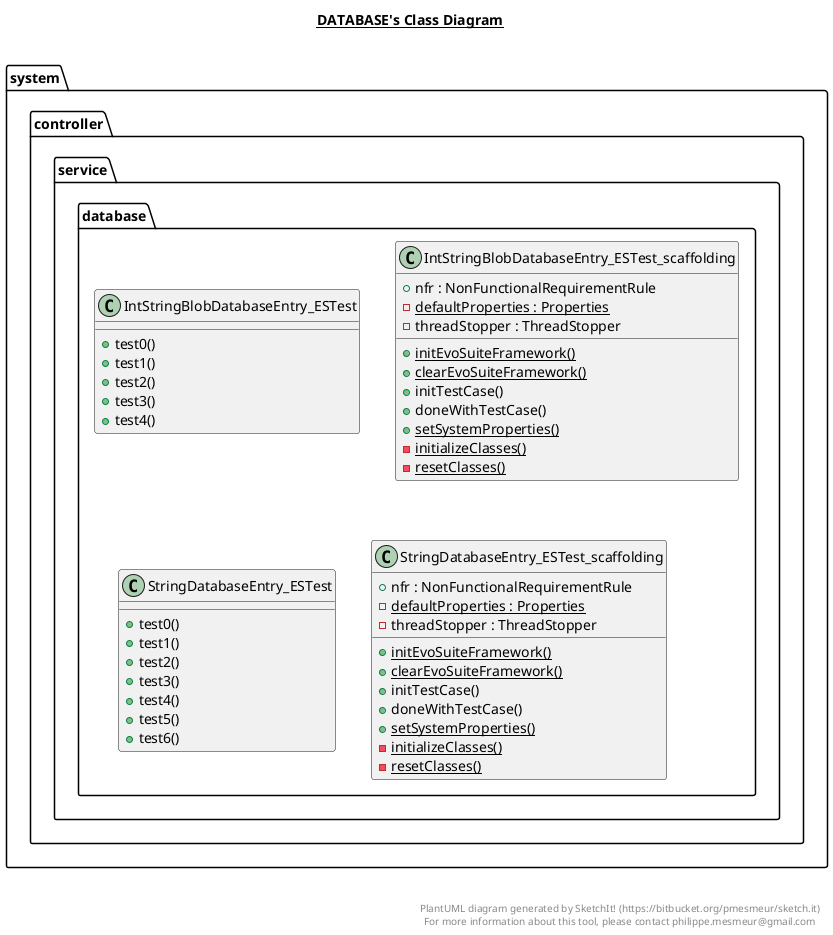 @startuml

title __DATABASE's Class Diagram__\n

  package system.controller {
    package system.controller.service {
      package system.controller.service.database {
        class IntStringBlobDatabaseEntry_ESTest {
            + test0()
            + test1()
            + test2()
            + test3()
            + test4()
        }
      }
    }
  }
  

  package system.controller {
    package system.controller.service {
      package system.controller.service.database {
        class IntStringBlobDatabaseEntry_ESTest_scaffolding {
            + nfr : NonFunctionalRequirementRule
            {static} - defaultProperties : Properties
            - threadStopper : ThreadStopper
            {static} + initEvoSuiteFramework()
            {static} + clearEvoSuiteFramework()
            + initTestCase()
            + doneWithTestCase()
            {static} + setSystemProperties()
            {static} - initializeClasses()
            {static} - resetClasses()
        }
      }
    }
  }
  

  package system.controller {
    package system.controller.service {
      package system.controller.service.database {
        class StringDatabaseEntry_ESTest {
            + test0()
            + test1()
            + test2()
            + test3()
            + test4()
            + test5()
            + test6()
        }
      }
    }
  }
  

  package system.controller {
    package system.controller.service {
      package system.controller.service.database {
        class StringDatabaseEntry_ESTest_scaffolding {
            + nfr : NonFunctionalRequirementRule
            {static} - defaultProperties : Properties
            - threadStopper : ThreadStopper
            {static} + initEvoSuiteFramework()
            {static} + clearEvoSuiteFramework()
            + initTestCase()
            + doneWithTestCase()
            {static} + setSystemProperties()
            {static} - initializeClasses()
            {static} - resetClasses()
        }
      }
    }
  }
  



right footer


PlantUML diagram generated by SketchIt! (https://bitbucket.org/pmesmeur/sketch.it)
For more information about this tool, please contact philippe.mesmeur@gmail.com
endfooter

@enduml
